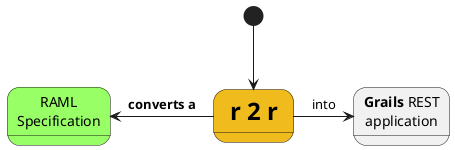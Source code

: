 @startuml

skinparam state {
  BackgroundColor<<MasAmarillo>> #F0BB1D
  Backgroundcolor<<MasAzul>> #6699ff
  Backgroundcolor<<MasVerde>> #99ff66
  Backgroundcolor<<MasRosa>> #ff6699
  
}

    [*] --> r2r
    r2r -right-> GrailsApplication: into
'    r2r -down-> LocalAPIInstance: this
    r2r -left-> RAMLDiagram: <b>converts a</b>

'    Dredd -up-> RAMLDiagram: <b>uses</b>
'   Dredd -up-> LocalAPIInstance: tests
'  Dredd -up-> GrailsApplication: tests

'    r2r -> Dredd
    
    state r2r as "<b><size:24> r 2 r </size></b>" <<MasAmarillo>>
'    state GrailsApplication as "REST <b>Grails</b>, Rails,\nDjango application"
    state GrailsApplication as "<b>Grails</b> REST\napplication"
    
'    state LocalAPIInstance as "Local API\ninstance" <<MasRosa>>
    state RAMLDiagram as "RAML\nSpecification" <<MasVerde>>
'    state Dredd as "Dredd"  <<MasAzul>>

@enduml
